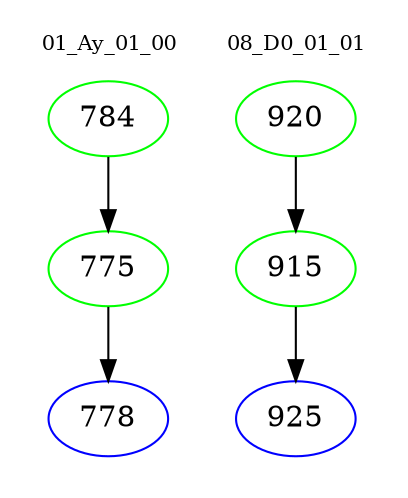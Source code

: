 digraph{
subgraph cluster_0 {
color = white
label = "01_Ay_01_00";
fontsize=10;
T0_784 [label="784", color="green"]
T0_784 -> T0_775 [color="black"]
T0_775 [label="775", color="green"]
T0_775 -> T0_778 [color="black"]
T0_778 [label="778", color="blue"]
}
subgraph cluster_1 {
color = white
label = "08_D0_01_01";
fontsize=10;
T1_920 [label="920", color="green"]
T1_920 -> T1_915 [color="black"]
T1_915 [label="915", color="green"]
T1_915 -> T1_925 [color="black"]
T1_925 [label="925", color="blue"]
}
}
